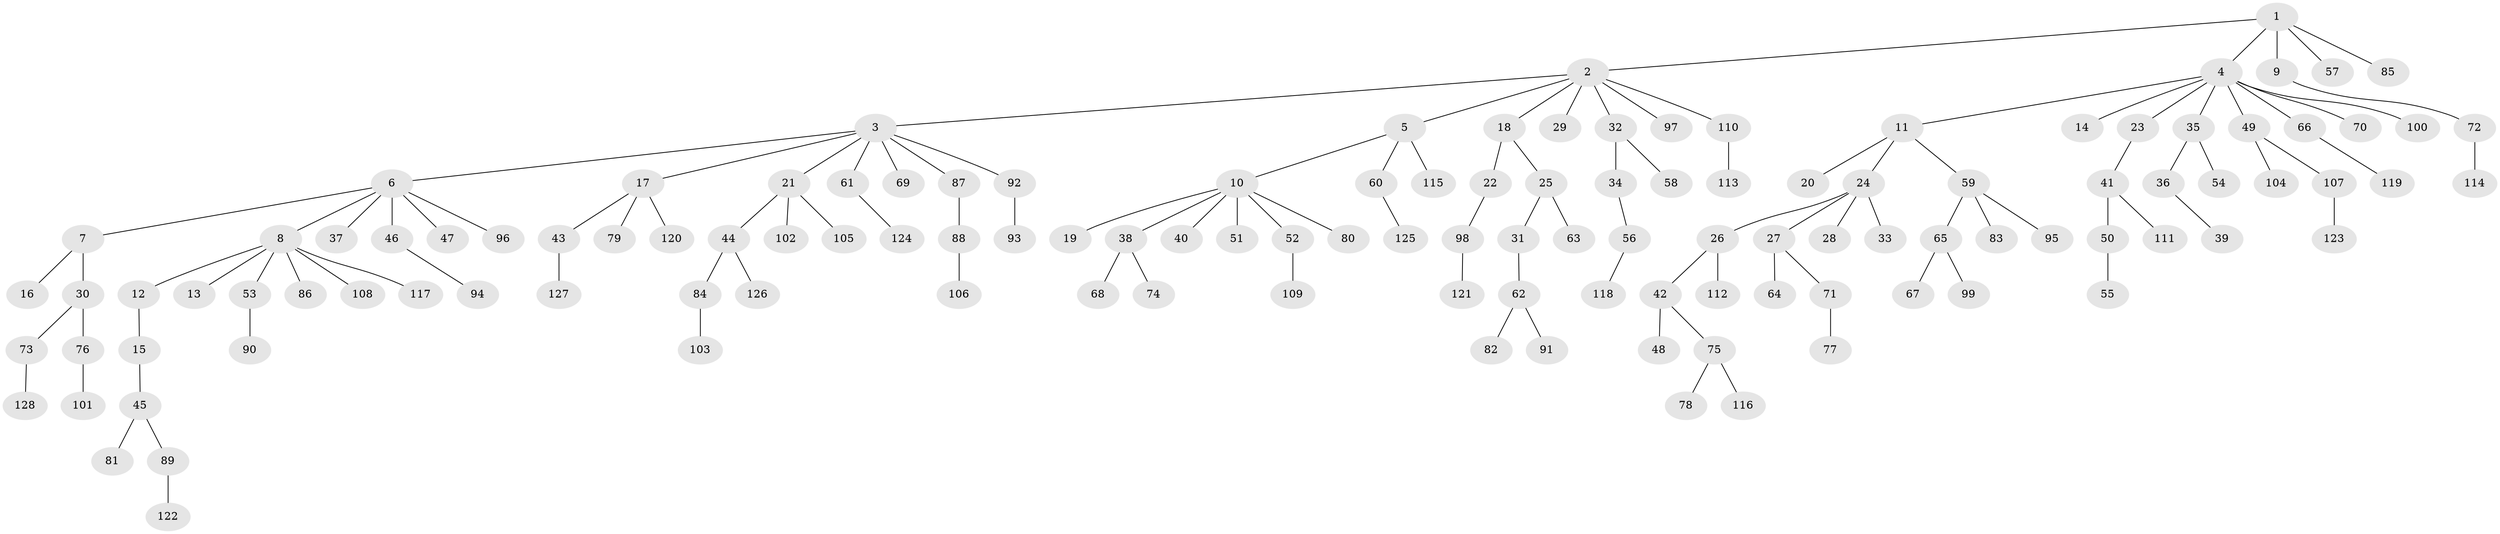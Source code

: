 // Generated by graph-tools (version 1.1) at 2025/52/03/09/25 04:52:54]
// undirected, 128 vertices, 127 edges
graph export_dot {
graph [start="1"]
  node [color=gray90,style=filled];
  1;
  2;
  3;
  4;
  5;
  6;
  7;
  8;
  9;
  10;
  11;
  12;
  13;
  14;
  15;
  16;
  17;
  18;
  19;
  20;
  21;
  22;
  23;
  24;
  25;
  26;
  27;
  28;
  29;
  30;
  31;
  32;
  33;
  34;
  35;
  36;
  37;
  38;
  39;
  40;
  41;
  42;
  43;
  44;
  45;
  46;
  47;
  48;
  49;
  50;
  51;
  52;
  53;
  54;
  55;
  56;
  57;
  58;
  59;
  60;
  61;
  62;
  63;
  64;
  65;
  66;
  67;
  68;
  69;
  70;
  71;
  72;
  73;
  74;
  75;
  76;
  77;
  78;
  79;
  80;
  81;
  82;
  83;
  84;
  85;
  86;
  87;
  88;
  89;
  90;
  91;
  92;
  93;
  94;
  95;
  96;
  97;
  98;
  99;
  100;
  101;
  102;
  103;
  104;
  105;
  106;
  107;
  108;
  109;
  110;
  111;
  112;
  113;
  114;
  115;
  116;
  117;
  118;
  119;
  120;
  121;
  122;
  123;
  124;
  125;
  126;
  127;
  128;
  1 -- 2;
  1 -- 4;
  1 -- 9;
  1 -- 57;
  1 -- 85;
  2 -- 3;
  2 -- 5;
  2 -- 18;
  2 -- 29;
  2 -- 32;
  2 -- 97;
  2 -- 110;
  3 -- 6;
  3 -- 17;
  3 -- 21;
  3 -- 61;
  3 -- 69;
  3 -- 87;
  3 -- 92;
  4 -- 11;
  4 -- 14;
  4 -- 23;
  4 -- 35;
  4 -- 49;
  4 -- 66;
  4 -- 70;
  4 -- 100;
  5 -- 10;
  5 -- 60;
  5 -- 115;
  6 -- 7;
  6 -- 8;
  6 -- 37;
  6 -- 46;
  6 -- 47;
  6 -- 96;
  7 -- 16;
  7 -- 30;
  8 -- 12;
  8 -- 13;
  8 -- 53;
  8 -- 86;
  8 -- 108;
  8 -- 117;
  9 -- 72;
  10 -- 19;
  10 -- 38;
  10 -- 40;
  10 -- 51;
  10 -- 52;
  10 -- 80;
  11 -- 20;
  11 -- 24;
  11 -- 59;
  12 -- 15;
  15 -- 45;
  17 -- 43;
  17 -- 79;
  17 -- 120;
  18 -- 22;
  18 -- 25;
  21 -- 44;
  21 -- 102;
  21 -- 105;
  22 -- 98;
  23 -- 41;
  24 -- 26;
  24 -- 27;
  24 -- 28;
  24 -- 33;
  25 -- 31;
  25 -- 63;
  26 -- 42;
  26 -- 112;
  27 -- 64;
  27 -- 71;
  30 -- 73;
  30 -- 76;
  31 -- 62;
  32 -- 34;
  32 -- 58;
  34 -- 56;
  35 -- 36;
  35 -- 54;
  36 -- 39;
  38 -- 68;
  38 -- 74;
  41 -- 50;
  41 -- 111;
  42 -- 48;
  42 -- 75;
  43 -- 127;
  44 -- 84;
  44 -- 126;
  45 -- 81;
  45 -- 89;
  46 -- 94;
  49 -- 104;
  49 -- 107;
  50 -- 55;
  52 -- 109;
  53 -- 90;
  56 -- 118;
  59 -- 65;
  59 -- 83;
  59 -- 95;
  60 -- 125;
  61 -- 124;
  62 -- 82;
  62 -- 91;
  65 -- 67;
  65 -- 99;
  66 -- 119;
  71 -- 77;
  72 -- 114;
  73 -- 128;
  75 -- 78;
  75 -- 116;
  76 -- 101;
  84 -- 103;
  87 -- 88;
  88 -- 106;
  89 -- 122;
  92 -- 93;
  98 -- 121;
  107 -- 123;
  110 -- 113;
}
